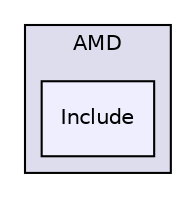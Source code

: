 digraph "libs/SuiteSparse/AMD/Include" {
  compound=true
  node [ fontsize="10", fontname="Helvetica"];
  edge [ labelfontsize="10", labelfontname="Helvetica"];
  subgraph clusterdir_43db01af4e5692b2aa200aa25dfacbca {
    graph [ bgcolor="#ddddee", pencolor="black", label="AMD" fontname="Helvetica", fontsize="10", URL="dir_43db01af4e5692b2aa200aa25dfacbca.html"]
  dir_880e530ec6201334a3148d23846e24eb [shape=box, label="Include", style="filled", fillcolor="#eeeeff", pencolor="black", URL="dir_880e530ec6201334a3148d23846e24eb.html"];
  }
}
